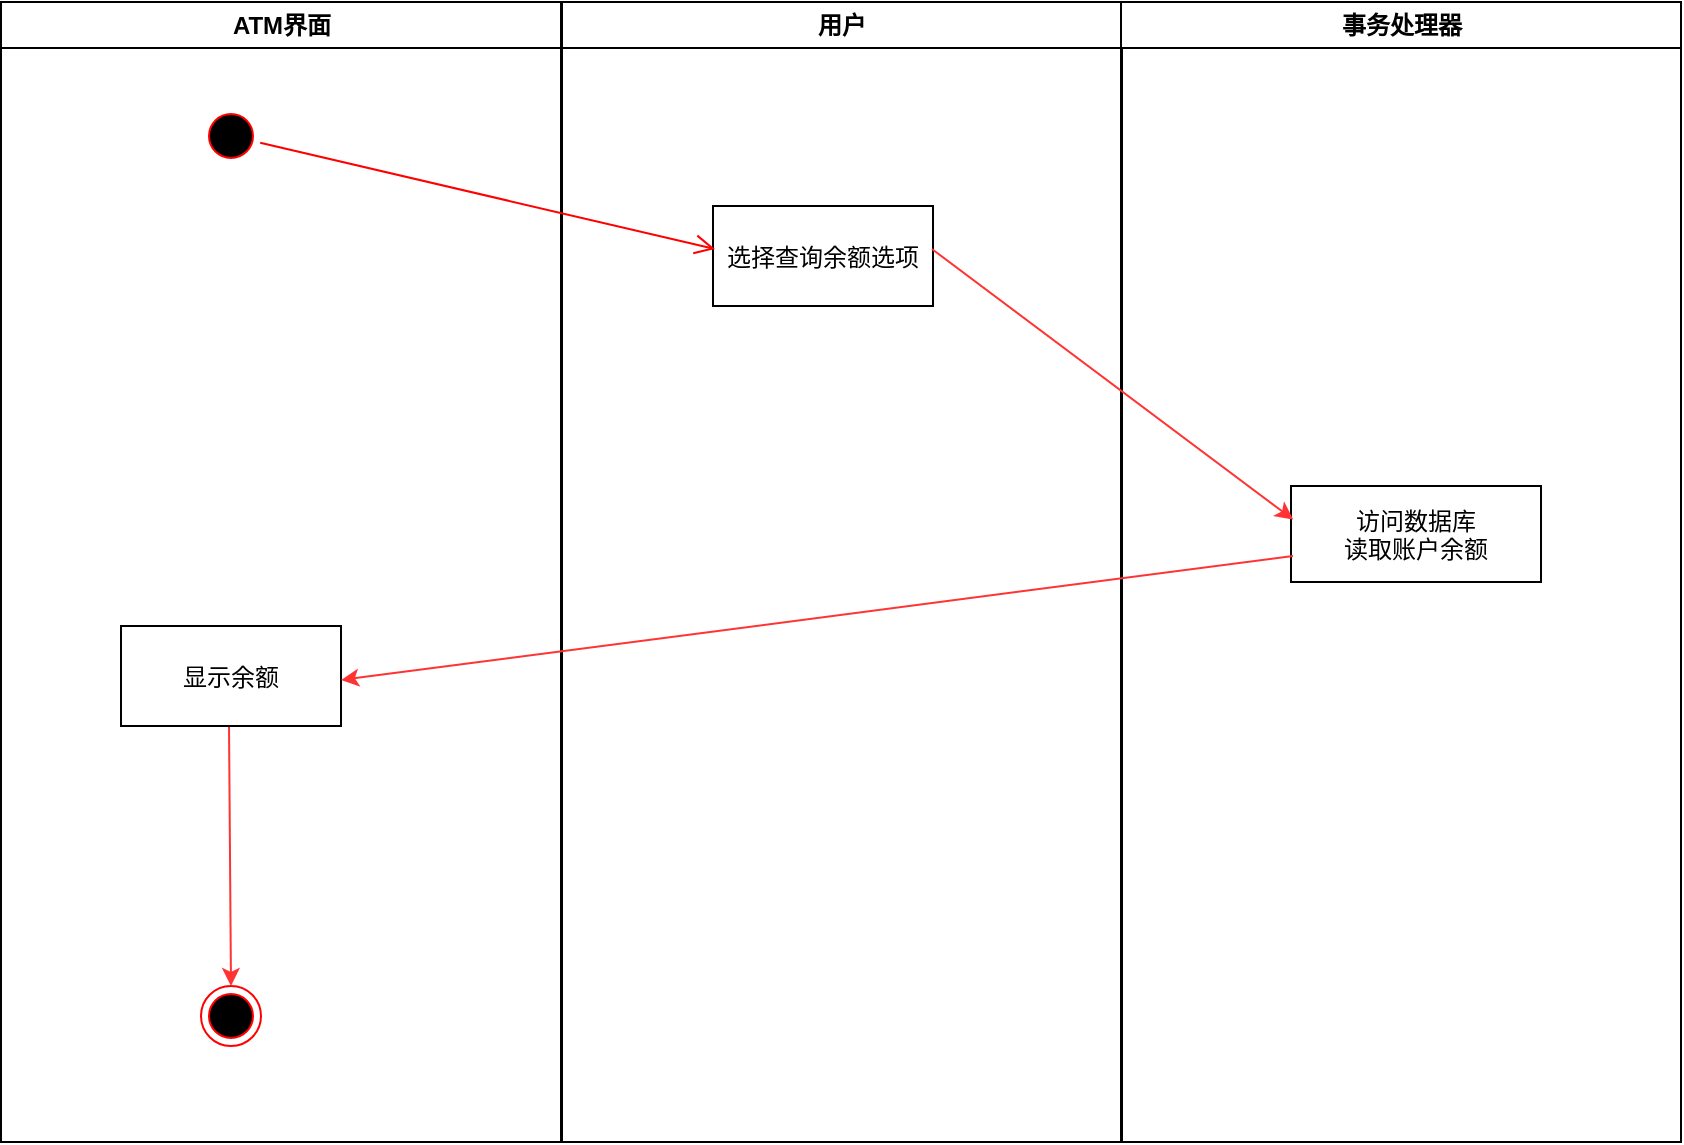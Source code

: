 <mxfile version="16.6.1" type="device"><diagram name="Page-1" id="e7e014a7-5840-1c2e-5031-d8a46d1fe8dd"><mxGraphModel dx="1002" dy="714" grid="1" gridSize="10" guides="1" tooltips="1" connect="1" arrows="1" fold="1" page="1" pageScale="1" pageWidth="1654" pageHeight="1169" background="none" math="0" shadow="0"><root><mxCell id="0"/><mxCell id="1" parent="0"/><mxCell id="2" value="ATM界面" style="swimlane;whiteSpace=wrap" parent="1" vertex="1"><mxGeometry x="164.5" y="128" width="280" height="570" as="geometry"/></mxCell><mxCell id="5" value="" style="ellipse;shape=startState;fillColor=#000000;strokeColor=#ff0000;" parent="2" vertex="1"><mxGeometry x="100" y="52" width="30" height="30" as="geometry"/></mxCell><mxCell id="38" value="" style="ellipse;shape=endState;fillColor=#000000;strokeColor=#ff0000" parent="2" vertex="1"><mxGeometry x="100" y="492" width="30" height="30" as="geometry"/></mxCell><mxCell id="16" value="显示余额" style="" parent="2" vertex="1"><mxGeometry x="60" y="312" width="110" height="50" as="geometry"/></mxCell><mxCell id="Cw_osBQ9kD9DUKrEAZZV-56" style="edgeStyle=none;rounded=0;orthogonalLoop=1;jettySize=auto;html=1;strokeColor=#FF3333;exitX=0.491;exitY=1.01;exitDx=0;exitDy=0;exitPerimeter=0;entryX=0.5;entryY=0;entryDx=0;entryDy=0;" parent="2" source="16" target="38" edge="1"><mxGeometry relative="1" as="geometry"><mxPoint x="625.5" y="442" as="sourcePoint"/><mxPoint x="145.5" y="342" as="targetPoint"/></mxGeometry></mxCell><mxCell id="3" value="用户" style="swimlane;whiteSpace=wrap" parent="1" vertex="1"><mxGeometry x="445" y="128" width="280" height="570" as="geometry"/></mxCell><mxCell id="Cw_osBQ9kD9DUKrEAZZV-43" value="选择查询余额选项" style="" parent="3" vertex="1"><mxGeometry x="75.5" y="102" width="110" height="50" as="geometry"/></mxCell><mxCell id="4" value="事务处理器" style="swimlane;whiteSpace=wrap" parent="1" vertex="1"><mxGeometry x="724.5" y="128" width="280" height="570" as="geometry"/></mxCell><mxCell id="pxncrnE8_PaZSw49QSqa-38" value="访问数据库&#10;读取账户余额" style="" parent="4" vertex="1"><mxGeometry x="85" y="242" width="125" height="48" as="geometry"/></mxCell><mxCell id="6" value="" style="elbow=horizontal;verticalAlign=bottom;endArrow=open;endSize=8;strokeColor=#FF0000;endFill=1;rounded=0;entryX=0.009;entryY=0.43;entryDx=0;entryDy=0;entryPerimeter=0;" parent="1" source="5" target="Cw_osBQ9kD9DUKrEAZZV-43" edge="1"><mxGeometry x="264.5" y="168" as="geometry"><mxPoint x="490" y="260" as="targetPoint"/></mxGeometry></mxCell><mxCell id="inxst-BC7I5Q_mPvpGBe-45" style="rounded=0;orthogonalLoop=1;jettySize=auto;html=1;entryX=0.009;entryY=0.35;entryDx=0;entryDy=0;fillColor=#f8cecc;strokeColor=#FF3333;exitX=0.995;exitY=0.43;exitDx=0;exitDy=0;exitPerimeter=0;entryPerimeter=0;" parent="1" source="Cw_osBQ9kD9DUKrEAZZV-43" target="pxncrnE8_PaZSw49QSqa-38" edge="1"><mxGeometry relative="1" as="geometry"><mxPoint x="670" y="250" as="sourcePoint"/><mxPoint x="856.655" y="220" as="targetPoint"/></mxGeometry></mxCell><mxCell id="pxncrnE8_PaZSw49QSqa-39" style="edgeStyle=none;rounded=0;orthogonalLoop=1;jettySize=auto;html=1;entryX=1;entryY=0.54;entryDx=0;entryDy=0;entryPerimeter=0;strokeColor=#FF3333;exitX=0.008;exitY=0.729;exitDx=0;exitDy=0;exitPerimeter=0;" parent="1" source="pxncrnE8_PaZSw49QSqa-38" target="16" edge="1"><mxGeometry relative="1" as="geometry"><mxPoint x="860" y="470" as="sourcePoint"/></mxGeometry></mxCell></root></mxGraphModel></diagram></mxfile>